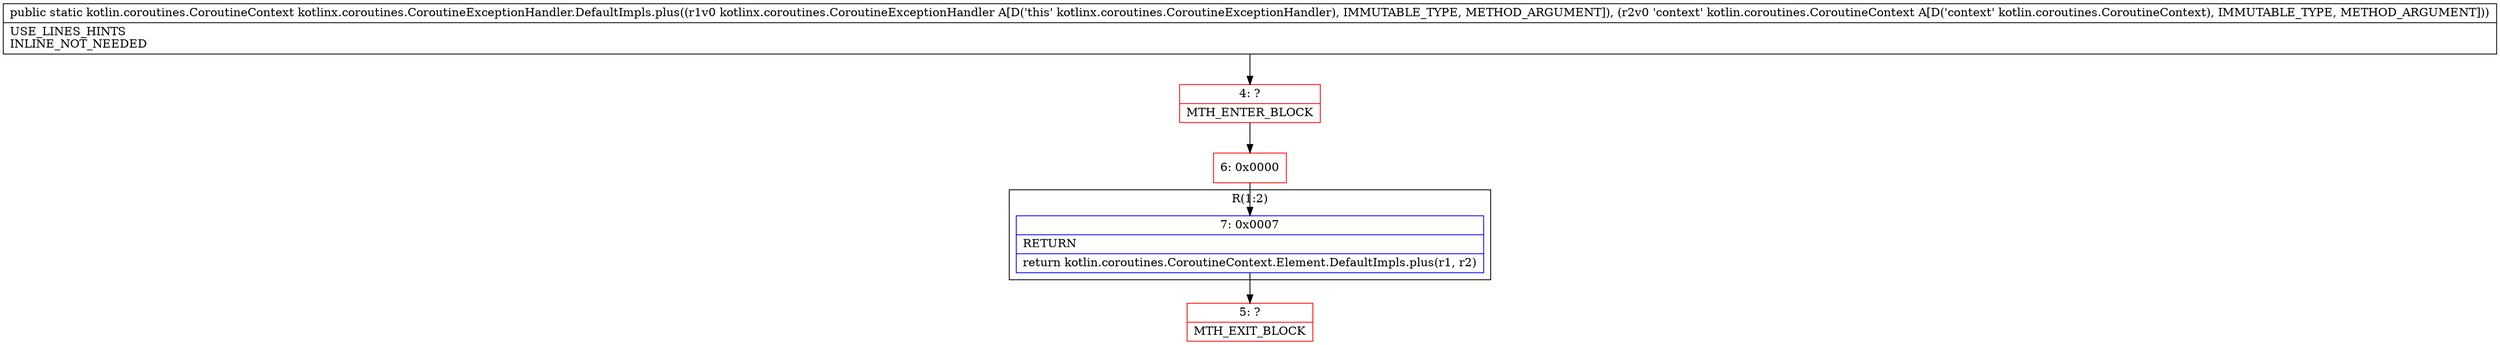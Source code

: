 digraph "CFG forkotlinx.coroutines.CoroutineExceptionHandler.DefaultImpls.plus(Lkotlinx\/coroutines\/CoroutineExceptionHandler;Lkotlin\/coroutines\/CoroutineContext;)Lkotlin\/coroutines\/CoroutineContext;" {
subgraph cluster_Region_1058165532 {
label = "R(1:2)";
node [shape=record,color=blue];
Node_7 [shape=record,label="{7\:\ 0x0007|RETURN\l|return kotlin.coroutines.CoroutineContext.Element.DefaultImpls.plus(r1, r2)\l}"];
}
Node_4 [shape=record,color=red,label="{4\:\ ?|MTH_ENTER_BLOCK\l}"];
Node_6 [shape=record,color=red,label="{6\:\ 0x0000}"];
Node_5 [shape=record,color=red,label="{5\:\ ?|MTH_EXIT_BLOCK\l}"];
MethodNode[shape=record,label="{public static kotlin.coroutines.CoroutineContext kotlinx.coroutines.CoroutineExceptionHandler.DefaultImpls.plus((r1v0 kotlinx.coroutines.CoroutineExceptionHandler A[D('this' kotlinx.coroutines.CoroutineExceptionHandler), IMMUTABLE_TYPE, METHOD_ARGUMENT]), (r2v0 'context' kotlin.coroutines.CoroutineContext A[D('context' kotlin.coroutines.CoroutineContext), IMMUTABLE_TYPE, METHOD_ARGUMENT]))  | USE_LINES_HINTS\lINLINE_NOT_NEEDED\l}"];
MethodNode -> Node_4;Node_7 -> Node_5;
Node_4 -> Node_6;
Node_6 -> Node_7;
}

